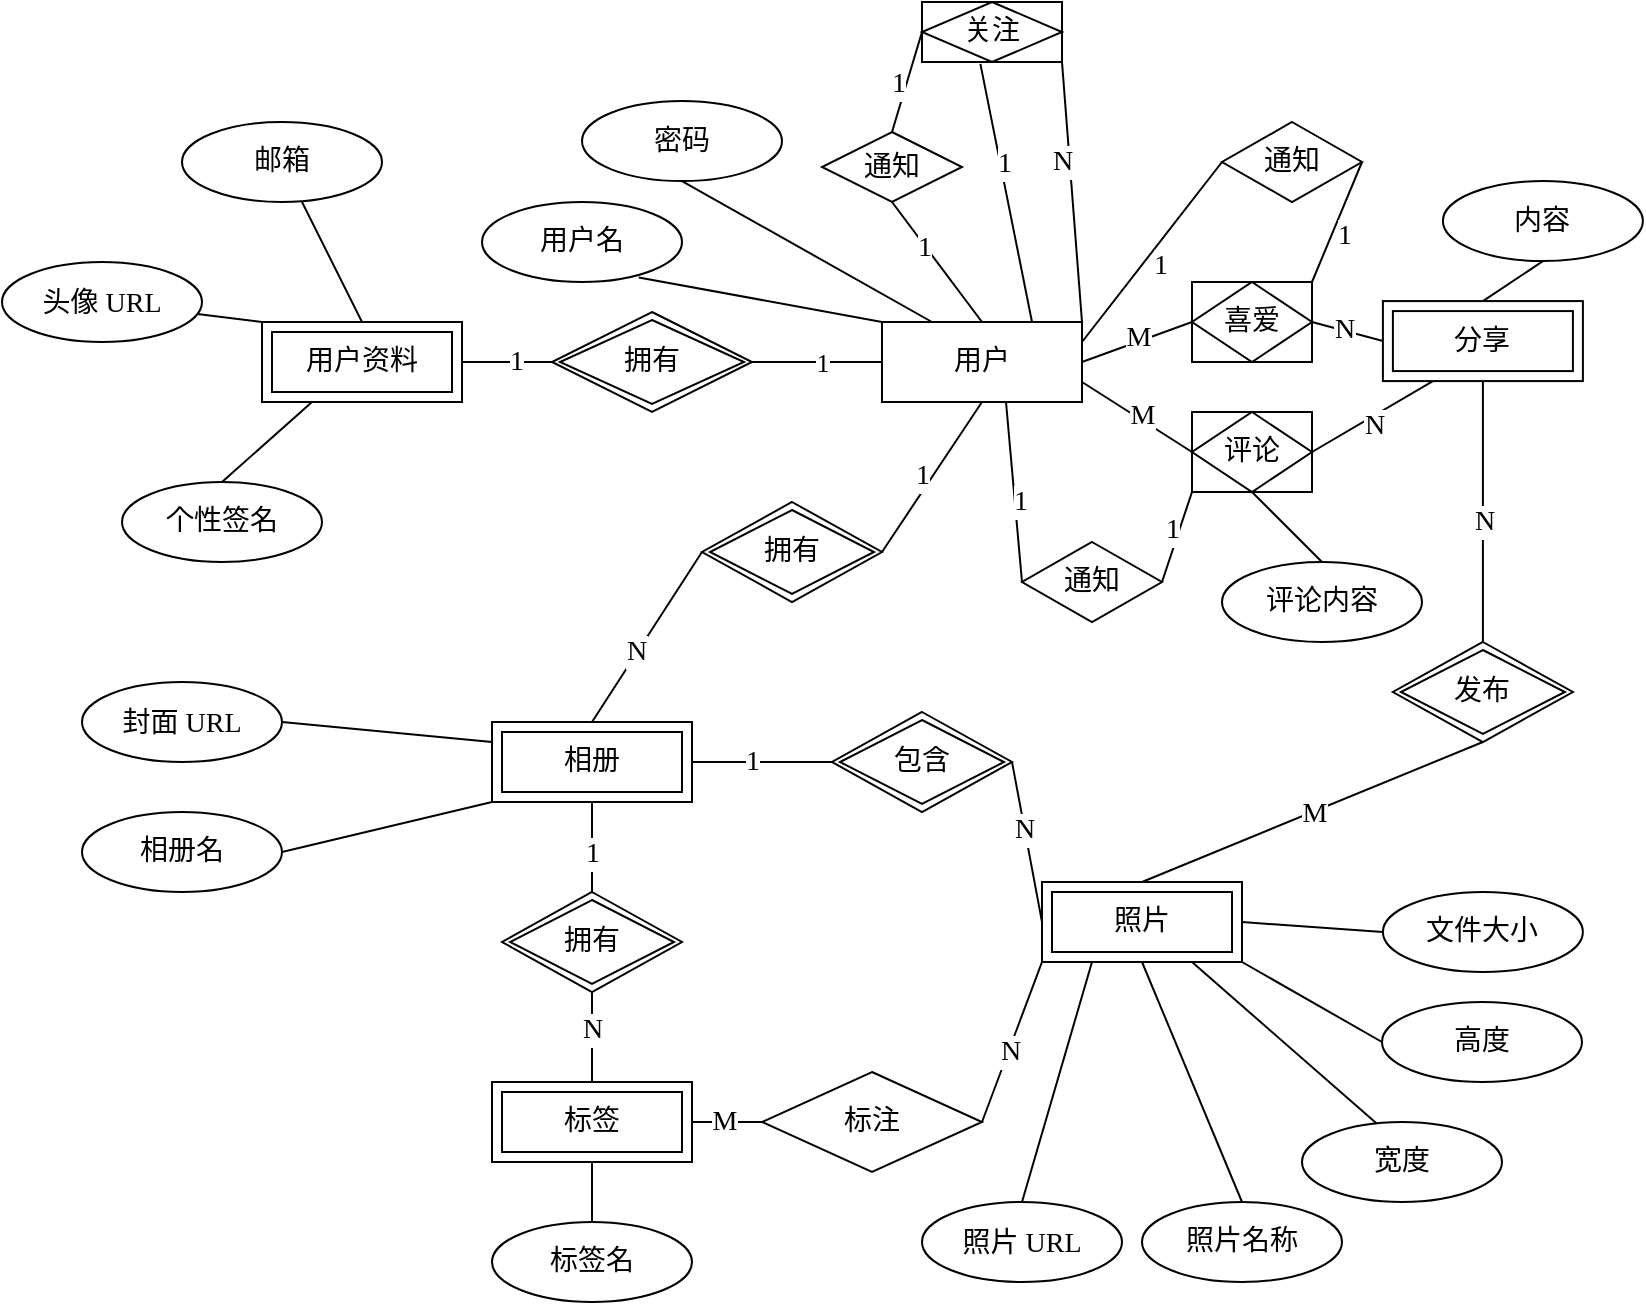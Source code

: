 <mxfile version="21.3.0" type="github">
  <diagram id="R2lEEEUBdFMjLlhIrx00" name="Page-1">
    <mxGraphModel dx="1283" dy="749" grid="1" gridSize="10" guides="1" tooltips="1" connect="1" arrows="1" fold="1" page="1" pageScale="1" pageWidth="850" pageHeight="1100" math="0" shadow="0" extFonts="Permanent Marker^https://fonts.googleapis.com/css?family=Permanent+Marker">
      <root>
        <mxCell id="0" />
        <mxCell id="1" parent="0" />
        <mxCell id="U6xVS8FBkHO1pYgC3Y__-1" value="&lt;font face=&quot;宋体&quot;&gt;&lt;span style=&quot;font-size: 14px;&quot;&gt;用户&lt;/span&gt;&lt;/font&gt;" style="whiteSpace=wrap;html=1;align=center;" parent="1" vertex="1">
          <mxGeometry x="450" y="190" width="100" height="40" as="geometry" />
        </mxCell>
        <mxCell id="U6xVS8FBkHO1pYgC3Y__-4" value="&lt;font face=&quot;宋体&quot;&gt;&lt;font style=&quot;font-size: 14px;&quot;&gt;用户&lt;/font&gt;&lt;font style=&quot;font-size: 14px;&quot;&gt;名&lt;/font&gt;&lt;/font&gt;" style="ellipse;whiteSpace=wrap;html=1;align=center;" parent="1" vertex="1">
          <mxGeometry x="250" y="130" width="100" height="40" as="geometry" />
        </mxCell>
        <mxCell id="U6xVS8FBkHO1pYgC3Y__-5" value="&lt;font face=&quot;宋体&quot;&gt;&lt;span style=&quot;font-size: 14px;&quot;&gt;密码&lt;/span&gt;&lt;/font&gt;" style="ellipse;whiteSpace=wrap;html=1;align=center;" parent="1" vertex="1">
          <mxGeometry x="300" y="79.54" width="100" height="40" as="geometry" />
        </mxCell>
        <mxCell id="U6xVS8FBkHO1pYgC3Y__-6" value="&lt;span style=&quot;font-size: 14px;&quot;&gt;&lt;font face=&quot;宋体&quot;&gt;头像&lt;/font&gt;&lt;font face=&quot;Times New Roman&quot;&gt;&amp;nbsp;URL&lt;/font&gt;&lt;/span&gt;" style="ellipse;whiteSpace=wrap;html=1;align=center;" parent="1" vertex="1">
          <mxGeometry x="10" y="160" width="100" height="40" as="geometry" />
        </mxCell>
        <mxCell id="U6xVS8FBkHO1pYgC3Y__-8" value="&lt;font face=&quot;宋体&quot;&gt;&lt;span style=&quot;font-size: 14px;&quot;&gt;邮箱&lt;/span&gt;&lt;/font&gt;" style="ellipse;whiteSpace=wrap;html=1;align=center;" parent="1" vertex="1">
          <mxGeometry x="100" y="90" width="100" height="40" as="geometry" />
        </mxCell>
        <mxCell id="U6xVS8FBkHO1pYgC3Y__-10" value="&lt;font face=&quot;宋体&quot;&gt;&lt;span style=&quot;font-size: 14px;&quot;&gt;个性签名&lt;/span&gt;&lt;/font&gt;" style="ellipse;whiteSpace=wrap;html=1;align=center;" parent="1" vertex="1">
          <mxGeometry x="70" y="270" width="100" height="40" as="geometry" />
        </mxCell>
        <mxCell id="U6xVS8FBkHO1pYgC3Y__-11" value="" style="endArrow=none;html=1;rounded=0;exitX=0.5;exitY=0;exitDx=0;exitDy=0;" parent="1" source="U6xVS8FBkHO1pYgC3Y__-24" edge="1">
          <mxGeometry relative="1" as="geometry">
            <mxPoint x="190" y="190" as="sourcePoint" />
            <mxPoint x="160" y="130" as="targetPoint" />
          </mxGeometry>
        </mxCell>
        <mxCell id="U6xVS8FBkHO1pYgC3Y__-12" value="" style="endArrow=none;html=1;rounded=0;exitX=0;exitY=0;exitDx=0;exitDy=0;" parent="1" source="U6xVS8FBkHO1pYgC3Y__-24" target="U6xVS8FBkHO1pYgC3Y__-6" edge="1">
          <mxGeometry relative="1" as="geometry">
            <mxPoint x="140" y="190" as="sourcePoint" />
            <mxPoint x="460" y="280" as="targetPoint" />
          </mxGeometry>
        </mxCell>
        <mxCell id="U6xVS8FBkHO1pYgC3Y__-15" value="" style="endArrow=none;html=1;rounded=0;entryX=0.25;entryY=1;entryDx=0;entryDy=0;exitX=0.5;exitY=0;exitDx=0;exitDy=0;" parent="1" source="U6xVS8FBkHO1pYgC3Y__-10" target="U6xVS8FBkHO1pYgC3Y__-24" edge="1">
          <mxGeometry relative="1" as="geometry">
            <mxPoint x="100" y="250" as="sourcePoint" />
            <mxPoint x="165" y="230" as="targetPoint" />
          </mxGeometry>
        </mxCell>
        <mxCell id="U6xVS8FBkHO1pYgC3Y__-16" value="" style="endArrow=none;html=1;rounded=0;exitX=0;exitY=0;exitDx=0;exitDy=0;entryX=0.784;entryY=0.943;entryDx=0;entryDy=0;entryPerimeter=0;" parent="1" source="U6xVS8FBkHO1pYgC3Y__-1" target="U6xVS8FBkHO1pYgC3Y__-4" edge="1">
          <mxGeometry relative="1" as="geometry">
            <mxPoint x="300" y="280" as="sourcePoint" />
            <mxPoint x="393" y="162" as="targetPoint" />
          </mxGeometry>
        </mxCell>
        <mxCell id="U6xVS8FBkHO1pYgC3Y__-17" value="" style="endArrow=none;html=1;rounded=0;entryX=0.5;entryY=1;entryDx=0;entryDy=0;exitX=0.25;exitY=0;exitDx=0;exitDy=0;" parent="1" source="U6xVS8FBkHO1pYgC3Y__-1" target="U6xVS8FBkHO1pYgC3Y__-5" edge="1">
          <mxGeometry relative="1" as="geometry">
            <mxPoint x="300" y="280" as="sourcePoint" />
            <mxPoint x="460" y="280" as="targetPoint" />
          </mxGeometry>
        </mxCell>
        <mxCell id="U6xVS8FBkHO1pYgC3Y__-18" value="" style="endArrow=none;html=1;rounded=0;exitX=1;exitY=0.5;exitDx=0;exitDy=0;entryX=0;entryY=0.5;entryDx=0;entryDy=0;" parent="1" source="U6xVS8FBkHO1pYgC3Y__-24" target="U6xVS8FBkHO1pYgC3Y__-27" edge="1">
          <mxGeometry relative="1" as="geometry">
            <mxPoint x="240" y="210" as="sourcePoint" />
            <mxPoint x="300" y="215" as="targetPoint" />
          </mxGeometry>
        </mxCell>
        <mxCell id="U6xVS8FBkHO1pYgC3Y__-19" value="" style="resizable=0;html=1;whiteSpace=wrap;align=left;verticalAlign=bottom;" parent="U6xVS8FBkHO1pYgC3Y__-18" connectable="0" vertex="1">
          <mxGeometry x="-1" relative="1" as="geometry">
            <mxPoint x="10" y="-10" as="offset" />
          </mxGeometry>
        </mxCell>
        <mxCell id="U6xVS8FBkHO1pYgC3Y__-20" value="" style="resizable=0;html=1;whiteSpace=wrap;align=right;verticalAlign=bottom;" parent="U6xVS8FBkHO1pYgC3Y__-18" connectable="0" vertex="1">
          <mxGeometry x="1" relative="1" as="geometry" />
        </mxCell>
        <mxCell id="U6xVS8FBkHO1pYgC3Y__-58" value="&lt;font face=&quot;Times New Roman&quot; style=&quot;font-size: 14px;&quot;&gt;1&lt;/font&gt;" style="edgeLabel;html=1;align=center;verticalAlign=middle;resizable=0;points=[];" parent="U6xVS8FBkHO1pYgC3Y__-18" vertex="1" connectable="0">
          <mxGeometry x="0.185" relative="1" as="geometry">
            <mxPoint as="offset" />
          </mxGeometry>
        </mxCell>
        <mxCell id="U6xVS8FBkHO1pYgC3Y__-22" value="" style="endArrow=none;html=1;rounded=0;exitX=1;exitY=0.5;exitDx=0;exitDy=0;entryX=0;entryY=0.5;entryDx=0;entryDy=0;" parent="1" source="U6xVS8FBkHO1pYgC3Y__-27" target="U6xVS8FBkHO1pYgC3Y__-1" edge="1">
          <mxGeometry relative="1" as="geometry">
            <mxPoint x="390" y="215" as="sourcePoint" />
            <mxPoint x="460" y="270" as="targetPoint" />
          </mxGeometry>
        </mxCell>
        <mxCell id="U6xVS8FBkHO1pYgC3Y__-57" value="&lt;font face=&quot;Times New Roman&quot; style=&quot;font-size: 13px;&quot;&gt;1&lt;/font&gt;" style="edgeLabel;html=1;align=center;verticalAlign=middle;resizable=0;points=[];" parent="U6xVS8FBkHO1pYgC3Y__-22" vertex="1" connectable="0">
          <mxGeometry x="0.282" y="-4" relative="1" as="geometry">
            <mxPoint x="-7" y="-4" as="offset" />
          </mxGeometry>
        </mxCell>
        <mxCell id="U6xVS8FBkHO1pYgC3Y__-24" value="&lt;font face=&quot;宋体&quot; style=&quot;font-size: 14px;&quot;&gt;用户资料&lt;/font&gt;" style="shape=ext;margin=3;double=1;whiteSpace=wrap;html=1;align=center;" parent="1" vertex="1">
          <mxGeometry x="140" y="190" width="100" height="40" as="geometry" />
        </mxCell>
        <mxCell id="U6xVS8FBkHO1pYgC3Y__-27" value="&lt;font face=&quot;宋体&quot; style=&quot;font-size: 14px;&quot;&gt;拥有&lt;/font&gt;" style="shape=rhombus;double=1;perimeter=rhombusPerimeter;whiteSpace=wrap;html=1;align=center;" parent="1" vertex="1">
          <mxGeometry x="285" y="185" width="100" height="50" as="geometry" />
        </mxCell>
        <mxCell id="U6xVS8FBkHO1pYgC3Y__-28" value="&lt;font face=&quot;宋体&quot;&gt;&lt;span style=&quot;font-size: 14px;&quot;&gt;相册&lt;/span&gt;&lt;/font&gt;" style="shape=ext;margin=3;double=1;whiteSpace=wrap;html=1;align=center;" parent="1" vertex="1">
          <mxGeometry x="255" y="390" width="100" height="40" as="geometry" />
        </mxCell>
        <mxCell id="U6xVS8FBkHO1pYgC3Y__-29" value="&lt;span style=&quot;font-size: 14px;&quot;&gt;&lt;font face=&quot;宋体&quot;&gt;封面&lt;/font&gt;&lt;font face=&quot;Times New Roman&quot;&gt; URL&lt;/font&gt;&lt;/span&gt;" style="ellipse;whiteSpace=wrap;html=1;align=center;" parent="1" vertex="1">
          <mxGeometry x="50" y="370" width="100" height="40" as="geometry" />
        </mxCell>
        <mxCell id="U6xVS8FBkHO1pYgC3Y__-30" value="&lt;font face=&quot;宋体&quot;&gt;&lt;span style=&quot;font-size: 14px;&quot;&gt;相册名&lt;/span&gt;&lt;/font&gt;" style="ellipse;whiteSpace=wrap;html=1;align=center;" parent="1" vertex="1">
          <mxGeometry x="50" y="435" width="100" height="40" as="geometry" />
        </mxCell>
        <mxCell id="U6xVS8FBkHO1pYgC3Y__-31" value="" style="endArrow=none;html=1;rounded=0;entryX=1;entryY=0.5;entryDx=0;entryDy=0;exitX=0;exitY=0.25;exitDx=0;exitDy=0;" parent="1" source="U6xVS8FBkHO1pYgC3Y__-28" target="U6xVS8FBkHO1pYgC3Y__-29" edge="1">
          <mxGeometry relative="1" as="geometry">
            <mxPoint x="210" y="330" as="sourcePoint" />
            <mxPoint x="370" y="330" as="targetPoint" />
          </mxGeometry>
        </mxCell>
        <mxCell id="U6xVS8FBkHO1pYgC3Y__-32" value="" style="endArrow=none;html=1;rounded=0;entryX=1;entryY=0.5;entryDx=0;entryDy=0;exitX=0;exitY=1;exitDx=0;exitDy=0;" parent="1" source="U6xVS8FBkHO1pYgC3Y__-28" target="U6xVS8FBkHO1pYgC3Y__-30" edge="1">
          <mxGeometry relative="1" as="geometry">
            <mxPoint x="210" y="330" as="sourcePoint" />
            <mxPoint x="370" y="330" as="targetPoint" />
          </mxGeometry>
        </mxCell>
        <mxCell id="U6xVS8FBkHO1pYgC3Y__-33" value="&lt;font face=&quot;宋体&quot; style=&quot;font-size: 14px;&quot;&gt;拥有&lt;/font&gt;" style="shape=rhombus;double=1;perimeter=rhombusPerimeter;whiteSpace=wrap;html=1;align=center;" parent="1" vertex="1">
          <mxGeometry x="360" y="280" width="90" height="50" as="geometry" />
        </mxCell>
        <mxCell id="U6xVS8FBkHO1pYgC3Y__-34" value="" style="endArrow=none;html=1;rounded=0;entryX=0.5;entryY=1;entryDx=0;entryDy=0;exitX=1;exitY=0.5;exitDx=0;exitDy=0;" parent="1" source="U6xVS8FBkHO1pYgC3Y__-33" target="U6xVS8FBkHO1pYgC3Y__-1" edge="1">
          <mxGeometry relative="1" as="geometry">
            <mxPoint x="290" y="290" as="sourcePoint" />
            <mxPoint x="450" y="290" as="targetPoint" />
          </mxGeometry>
        </mxCell>
        <mxCell id="U6xVS8FBkHO1pYgC3Y__-60" value="&lt;font face=&quot;Times New Roman&quot; style=&quot;font-size: 14px;&quot;&gt;1&lt;/font&gt;" style="edgeLabel;html=1;align=center;verticalAlign=middle;resizable=0;points=[];" parent="U6xVS8FBkHO1pYgC3Y__-34" vertex="1" connectable="0">
          <mxGeometry x="0.045" y="-2" relative="1" as="geometry">
            <mxPoint x="-8" as="offset" />
          </mxGeometry>
        </mxCell>
        <mxCell id="U6xVS8FBkHO1pYgC3Y__-36" value="" style="endArrow=none;html=1;rounded=0;entryX=0.5;entryY=0;entryDx=0;entryDy=0;exitX=0;exitY=0.5;exitDx=0;exitDy=0;" parent="1" source="U6xVS8FBkHO1pYgC3Y__-33" target="U6xVS8FBkHO1pYgC3Y__-28" edge="1">
          <mxGeometry relative="1" as="geometry">
            <mxPoint x="290" y="290" as="sourcePoint" />
            <mxPoint x="450" y="290" as="targetPoint" />
          </mxGeometry>
        </mxCell>
        <mxCell id="U6xVS8FBkHO1pYgC3Y__-61" value="&lt;font face=&quot;Times New Roman&quot; style=&quot;font-size: 14px;&quot;&gt;N&lt;/font&gt;" style="edgeLabel;html=1;align=center;verticalAlign=middle;resizable=0;points=[];" parent="U6xVS8FBkHO1pYgC3Y__-36" vertex="1" connectable="0">
          <mxGeometry x="0.18" y="-1" relative="1" as="geometry">
            <mxPoint as="offset" />
          </mxGeometry>
        </mxCell>
        <mxCell id="U6xVS8FBkHO1pYgC3Y__-38" value="&lt;font face=&quot;宋体&quot;&gt;&lt;span style=&quot;font-size: 14px;&quot;&gt;照片&lt;/span&gt;&lt;/font&gt;" style="shape=ext;margin=3;double=1;whiteSpace=wrap;html=1;align=center;" parent="1" vertex="1">
          <mxGeometry x="530" y="470" width="100" height="40" as="geometry" />
        </mxCell>
        <mxCell id="U6xVS8FBkHO1pYgC3Y__-39" value="&lt;span style=&quot;font-size: 14px;&quot;&gt;&lt;font face=&quot;宋体&quot;&gt;照片&lt;/font&gt;&lt;font face=&quot;Times New Roman&quot;&gt; URL&lt;/font&gt;&lt;/span&gt;" style="ellipse;whiteSpace=wrap;html=1;align=center;" parent="1" vertex="1">
          <mxGeometry x="470" y="630" width="100" height="40" as="geometry" />
        </mxCell>
        <mxCell id="U6xVS8FBkHO1pYgC3Y__-40" value="&lt;font face=&quot;宋体&quot;&gt;&lt;span style=&quot;font-size: 14px;&quot;&gt;宽度&lt;/span&gt;&lt;/font&gt;" style="ellipse;whiteSpace=wrap;html=1;align=center;" parent="1" vertex="1">
          <mxGeometry x="660" y="590" width="100" height="40" as="geometry" />
        </mxCell>
        <mxCell id="U6xVS8FBkHO1pYgC3Y__-41" value="&lt;font face=&quot;宋体&quot;&gt;&lt;span style=&quot;font-size: 14px;&quot;&gt;高度&lt;/span&gt;&lt;/font&gt;" style="ellipse;whiteSpace=wrap;html=1;align=center;" parent="1" vertex="1">
          <mxGeometry x="700" y="530" width="100" height="40" as="geometry" />
        </mxCell>
        <mxCell id="U6xVS8FBkHO1pYgC3Y__-42" value="" style="endArrow=none;html=1;rounded=0;exitX=0.5;exitY=0;exitDx=0;exitDy=0;entryX=0.25;entryY=1;entryDx=0;entryDy=0;" parent="1" source="U6xVS8FBkHO1pYgC3Y__-39" target="U6xVS8FBkHO1pYgC3Y__-38" edge="1">
          <mxGeometry relative="1" as="geometry">
            <mxPoint x="250" y="440" as="sourcePoint" />
            <mxPoint x="410" y="440" as="targetPoint" />
          </mxGeometry>
        </mxCell>
        <mxCell id="U6xVS8FBkHO1pYgC3Y__-44" value="" style="endArrow=none;html=1;rounded=0;exitX=0.372;exitY=0.017;exitDx=0;exitDy=0;exitPerimeter=0;entryX=0.75;entryY=1;entryDx=0;entryDy=0;" parent="1" source="U6xVS8FBkHO1pYgC3Y__-40" target="U6xVS8FBkHO1pYgC3Y__-38" edge="1">
          <mxGeometry relative="1" as="geometry">
            <mxPoint x="250" y="440" as="sourcePoint" />
            <mxPoint x="610" y="500" as="targetPoint" />
          </mxGeometry>
        </mxCell>
        <mxCell id="U6xVS8FBkHO1pYgC3Y__-45" value="" style="endArrow=none;html=1;rounded=0;exitX=0;exitY=0.5;exitDx=0;exitDy=0;entryX=1;entryY=1;entryDx=0;entryDy=0;" parent="1" source="U6xVS8FBkHO1pYgC3Y__-41" target="U6xVS8FBkHO1pYgC3Y__-38" edge="1">
          <mxGeometry relative="1" as="geometry">
            <mxPoint x="250" y="440" as="sourcePoint" />
            <mxPoint x="410" y="440" as="targetPoint" />
          </mxGeometry>
        </mxCell>
        <mxCell id="U6xVS8FBkHO1pYgC3Y__-46" value="&lt;font face=&quot;宋体&quot;&gt;&lt;span style=&quot;font-size: 14px;&quot;&gt;文件大小&lt;/span&gt;&lt;/font&gt;" style="ellipse;whiteSpace=wrap;html=1;align=center;" parent="1" vertex="1">
          <mxGeometry x="700.45" y="475" width="100" height="40" as="geometry" />
        </mxCell>
        <mxCell id="U6xVS8FBkHO1pYgC3Y__-47" value="" style="endArrow=none;html=1;rounded=0;exitX=0;exitY=0.5;exitDx=0;exitDy=0;entryX=1;entryY=0.5;entryDx=0;entryDy=0;" parent="1" source="U6xVS8FBkHO1pYgC3Y__-46" target="U6xVS8FBkHO1pYgC3Y__-38" edge="1">
          <mxGeometry relative="1" as="geometry">
            <mxPoint x="697.2" y="459.56" as="sourcePoint" />
            <mxPoint x="630" y="470" as="targetPoint" />
          </mxGeometry>
        </mxCell>
        <mxCell id="U6xVS8FBkHO1pYgC3Y__-48" value="&lt;font face=&quot;宋体&quot; style=&quot;font-size: 14px;&quot;&gt;包含&lt;/font&gt;" style="shape=rhombus;double=1;perimeter=rhombusPerimeter;whiteSpace=wrap;html=1;align=center;" parent="1" vertex="1">
          <mxGeometry x="425" y="385" width="90" height="50" as="geometry" />
        </mxCell>
        <mxCell id="U6xVS8FBkHO1pYgC3Y__-53" value="" style="endArrow=none;html=1;rounded=0;entryX=0;entryY=0.5;entryDx=0;entryDy=0;exitX=1;exitY=0.5;exitDx=0;exitDy=0;" parent="1" source="U6xVS8FBkHO1pYgC3Y__-28" target="U6xVS8FBkHO1pYgC3Y__-48" edge="1">
          <mxGeometry relative="1" as="geometry">
            <mxPoint x="120" y="370" as="sourcePoint" />
            <mxPoint x="280" y="370" as="targetPoint" />
          </mxGeometry>
        </mxCell>
        <mxCell id="U6xVS8FBkHO1pYgC3Y__-54" value="&lt;font face=&quot;Times New Roman&quot; style=&quot;font-size: 14px;&quot;&gt;1&lt;/font&gt;" style="edgeLabel;html=1;align=center;verticalAlign=middle;resizable=0;points=[];" parent="U6xVS8FBkHO1pYgC3Y__-53" vertex="1" connectable="0">
          <mxGeometry x="-0.432" relative="1" as="geometry">
            <mxPoint x="10" as="offset" />
          </mxGeometry>
        </mxCell>
        <mxCell id="U6xVS8FBkHO1pYgC3Y__-55" value="" style="endArrow=none;html=1;rounded=0;exitX=0;exitY=0.5;exitDx=0;exitDy=0;entryX=1;entryY=0.5;entryDx=0;entryDy=0;" parent="1" source="U6xVS8FBkHO1pYgC3Y__-38" target="U6xVS8FBkHO1pYgC3Y__-48" edge="1">
          <mxGeometry relative="1" as="geometry">
            <mxPoint x="120" y="450" as="sourcePoint" />
            <mxPoint x="280" y="450" as="targetPoint" />
          </mxGeometry>
        </mxCell>
        <mxCell id="U6xVS8FBkHO1pYgC3Y__-56" value="&lt;font face=&quot;Times New Roman&quot; style=&quot;font-size: 14px;&quot;&gt;N&lt;/font&gt;" style="edgeLabel;html=1;align=center;verticalAlign=middle;resizable=0;points=[];" parent="U6xVS8FBkHO1pYgC3Y__-55" vertex="1" connectable="0">
          <mxGeometry x="0.167" relative="1" as="geometry">
            <mxPoint as="offset" />
          </mxGeometry>
        </mxCell>
        <mxCell id="U6xVS8FBkHO1pYgC3Y__-62" value="&lt;font face=&quot;宋体&quot;&gt;&lt;span style=&quot;font-size: 14px;&quot;&gt;照片名称&lt;/span&gt;&lt;/font&gt;" style="ellipse;whiteSpace=wrap;html=1;align=center;" parent="1" vertex="1">
          <mxGeometry x="580" y="630" width="100" height="40" as="geometry" />
        </mxCell>
        <mxCell id="U6xVS8FBkHO1pYgC3Y__-63" value="" style="endArrow=none;html=1;rounded=0;exitX=0.5;exitY=0;exitDx=0;exitDy=0;entryX=0.5;entryY=1;entryDx=0;entryDy=0;" parent="1" source="U6xVS8FBkHO1pYgC3Y__-62" target="U6xVS8FBkHO1pYgC3Y__-38" edge="1">
          <mxGeometry relative="1" as="geometry">
            <mxPoint x="707" y="581" as="sourcePoint" />
            <mxPoint x="626" y="520" as="targetPoint" />
          </mxGeometry>
        </mxCell>
        <mxCell id="U6xVS8FBkHO1pYgC3Y__-64" value="&lt;font face=&quot;宋体&quot;&gt;&lt;span style=&quot;font-size: 14px;&quot;&gt;标签&lt;/span&gt;&lt;/font&gt;" style="shape=ext;margin=3;double=1;whiteSpace=wrap;html=1;align=center;" parent="1" vertex="1">
          <mxGeometry x="255" y="570" width="100" height="40" as="geometry" />
        </mxCell>
        <mxCell id="U6xVS8FBkHO1pYgC3Y__-65" value="&lt;font face=&quot;宋体&quot;&gt;&lt;span style=&quot;font-size: 14px;&quot;&gt;标签名&lt;/span&gt;&lt;/font&gt;" style="ellipse;whiteSpace=wrap;html=1;align=center;" parent="1" vertex="1">
          <mxGeometry x="255" y="640" width="100" height="40" as="geometry" />
        </mxCell>
        <mxCell id="U6xVS8FBkHO1pYgC3Y__-66" value="" style="endArrow=none;html=1;rounded=0;exitX=0.5;exitY=0;exitDx=0;exitDy=0;entryX=0.5;entryY=1;entryDx=0;entryDy=0;" parent="1" source="U6xVS8FBkHO1pYgC3Y__-65" target="U6xVS8FBkHO1pYgC3Y__-64" edge="1">
          <mxGeometry relative="1" as="geometry">
            <mxPoint x="160" y="530" as="sourcePoint" />
            <mxPoint x="320" y="530" as="targetPoint" />
          </mxGeometry>
        </mxCell>
        <mxCell id="U6xVS8FBkHO1pYgC3Y__-67" value="&lt;font face=&quot;宋体&quot; style=&quot;font-size: 14px;&quot;&gt;拥有&lt;/font&gt;" style="shape=rhombus;double=1;perimeter=rhombusPerimeter;whiteSpace=wrap;html=1;align=center;" parent="1" vertex="1">
          <mxGeometry x="260" y="475" width="90" height="50" as="geometry" />
        </mxCell>
        <mxCell id="U6xVS8FBkHO1pYgC3Y__-68" value="" style="endArrow=none;html=1;rounded=0;entryX=0.5;entryY=0;entryDx=0;entryDy=0;exitX=0.5;exitY=1;exitDx=0;exitDy=0;" parent="1" source="U6xVS8FBkHO1pYgC3Y__-28" target="U6xVS8FBkHO1pYgC3Y__-67" edge="1">
          <mxGeometry relative="1" as="geometry">
            <mxPoint x="365" y="420" as="sourcePoint" />
            <mxPoint x="410" y="420" as="targetPoint" />
          </mxGeometry>
        </mxCell>
        <mxCell id="U6xVS8FBkHO1pYgC3Y__-69" value="&lt;font face=&quot;Times New Roman&quot; style=&quot;font-size: 14px;&quot;&gt;1&lt;/font&gt;" style="edgeLabel;html=1;align=center;verticalAlign=middle;resizable=0;points=[];" parent="U6xVS8FBkHO1pYgC3Y__-68" vertex="1" connectable="0">
          <mxGeometry x="-0.432" relative="1" as="geometry">
            <mxPoint y="13" as="offset" />
          </mxGeometry>
        </mxCell>
        <mxCell id="U6xVS8FBkHO1pYgC3Y__-70" value="" style="endArrow=none;html=1;rounded=0;exitX=0.5;exitY=0;exitDx=0;exitDy=0;entryX=0.5;entryY=1;entryDx=0;entryDy=0;" parent="1" source="U6xVS8FBkHO1pYgC3Y__-64" target="U6xVS8FBkHO1pYgC3Y__-67" edge="1">
          <mxGeometry relative="1" as="geometry">
            <mxPoint x="345" y="559.44" as="sourcePoint" />
            <mxPoint x="305" y="559.44" as="targetPoint" />
          </mxGeometry>
        </mxCell>
        <mxCell id="U6xVS8FBkHO1pYgC3Y__-71" value="&lt;font face=&quot;Times New Roman&quot; style=&quot;font-size: 14px;&quot;&gt;N&lt;/font&gt;" style="edgeLabel;html=1;align=center;verticalAlign=middle;resizable=0;points=[];" parent="U6xVS8FBkHO1pYgC3Y__-70" vertex="1" connectable="0">
          <mxGeometry x="0.167" relative="1" as="geometry">
            <mxPoint as="offset" />
          </mxGeometry>
        </mxCell>
        <mxCell id="U6xVS8FBkHO1pYgC3Y__-72" value="&lt;font face=&quot;宋体&quot;&gt;&lt;span style=&quot;font-size: 14px;&quot;&gt;标注&lt;/span&gt;&lt;/font&gt;" style="shape=rhombus;perimeter=rhombusPerimeter;whiteSpace=wrap;html=1;align=center;" parent="1" vertex="1">
          <mxGeometry x="390" y="565" width="110" height="50" as="geometry" />
        </mxCell>
        <mxCell id="U6xVS8FBkHO1pYgC3Y__-73" value="" style="endArrow=none;html=1;rounded=0;exitX=0;exitY=1;exitDx=0;exitDy=0;entryX=1;entryY=0.5;entryDx=0;entryDy=0;" parent="1" source="U6xVS8FBkHO1pYgC3Y__-38" target="U6xVS8FBkHO1pYgC3Y__-72" edge="1">
          <mxGeometry relative="1" as="geometry">
            <mxPoint x="315" y="660" as="sourcePoint" />
            <mxPoint x="455" y="565" as="targetPoint" />
          </mxGeometry>
        </mxCell>
        <mxCell id="U6xVS8FBkHO1pYgC3Y__-74" value="&lt;font face=&quot;Times New Roman&quot; style=&quot;font-size: 14px;&quot;&gt;N&lt;/font&gt;" style="edgeLabel;html=1;align=center;verticalAlign=middle;resizable=0;points=[];" parent="U6xVS8FBkHO1pYgC3Y__-73" vertex="1" connectable="0">
          <mxGeometry x="0.167" relative="1" as="geometry">
            <mxPoint x="1" y="-2" as="offset" />
          </mxGeometry>
        </mxCell>
        <mxCell id="U6xVS8FBkHO1pYgC3Y__-75" value="" style="endArrow=none;html=1;rounded=0;exitX=0;exitY=0.5;exitDx=0;exitDy=0;entryX=1;entryY=0.5;entryDx=0;entryDy=0;" parent="1" source="U6xVS8FBkHO1pYgC3Y__-72" target="U6xVS8FBkHO1pYgC3Y__-64" edge="1">
          <mxGeometry relative="1" as="geometry">
            <mxPoint x="540" y="440" as="sourcePoint" />
            <mxPoint x="450" y="520" as="targetPoint" />
          </mxGeometry>
        </mxCell>
        <mxCell id="U6xVS8FBkHO1pYgC3Y__-76" value="&lt;font face=&quot;Times New Roman&quot; style=&quot;font-size: 14px;&quot;&gt;M&lt;/font&gt;" style="edgeLabel;html=1;align=center;verticalAlign=middle;resizable=0;points=[];" parent="U6xVS8FBkHO1pYgC3Y__-75" vertex="1" connectable="0">
          <mxGeometry x="0.167" relative="1" as="geometry">
            <mxPoint x="1" as="offset" />
          </mxGeometry>
        </mxCell>
        <mxCell id="U6xVS8FBkHO1pYgC3Y__-77" style="edgeStyle=orthogonalEdgeStyle;rounded=0;orthogonalLoop=1;jettySize=auto;html=1;exitX=0.5;exitY=1;exitDx=0;exitDy=0;" parent="1" source="U6xVS8FBkHO1pYgC3Y__-72" target="U6xVS8FBkHO1pYgC3Y__-72" edge="1">
          <mxGeometry relative="1" as="geometry" />
        </mxCell>
        <mxCell id="U6xVS8FBkHO1pYgC3Y__-78" value="&lt;font face=&quot;宋体&quot;&gt;&lt;span style=&quot;font-size: 14px;&quot;&gt;分享&lt;/span&gt;&lt;/font&gt;" style="shape=ext;margin=3;double=1;whiteSpace=wrap;html=1;align=center;" parent="1" vertex="1">
          <mxGeometry x="700.45" y="179.54" width="100" height="40" as="geometry" />
        </mxCell>
        <mxCell id="U6xVS8FBkHO1pYgC3Y__-79" value="&lt;font face=&quot;宋体&quot; style=&quot;font-size: 14px;&quot;&gt;发布&lt;/font&gt;" style="shape=rhombus;double=1;perimeter=rhombusPerimeter;whiteSpace=wrap;html=1;align=center;" parent="1" vertex="1">
          <mxGeometry x="705.45" y="350" width="90" height="50" as="geometry" />
        </mxCell>
        <mxCell id="U6xVS8FBkHO1pYgC3Y__-81" value="" style="endArrow=none;html=1;rounded=0;entryX=0.5;entryY=0;entryDx=0;entryDy=0;exitX=0.5;exitY=1;exitDx=0;exitDy=0;" parent="1" source="U6xVS8FBkHO1pYgC3Y__-79" target="U6xVS8FBkHO1pYgC3Y__-38" edge="1">
          <mxGeometry relative="1" as="geometry">
            <mxPoint x="370" y="315" as="sourcePoint" />
            <mxPoint x="315" y="400" as="targetPoint" />
          </mxGeometry>
        </mxCell>
        <mxCell id="U6xVS8FBkHO1pYgC3Y__-82" value="&lt;font face=&quot;Times New Roman&quot; style=&quot;font-size: 14px;&quot;&gt;M&lt;/font&gt;" style="edgeLabel;html=1;align=center;verticalAlign=middle;resizable=0;points=[];" parent="U6xVS8FBkHO1pYgC3Y__-81" vertex="1" connectable="0">
          <mxGeometry x="0.18" y="-1" relative="1" as="geometry">
            <mxPoint x="16" y="-5" as="offset" />
          </mxGeometry>
        </mxCell>
        <mxCell id="U6xVS8FBkHO1pYgC3Y__-83" value="" style="endArrow=none;html=1;rounded=0;entryX=0.5;entryY=0;entryDx=0;entryDy=0;exitX=0.5;exitY=1;exitDx=0;exitDy=0;" parent="1" source="U6xVS8FBkHO1pYgC3Y__-78" target="U6xVS8FBkHO1pYgC3Y__-79" edge="1">
          <mxGeometry relative="1" as="geometry">
            <mxPoint x="600" y="310" as="sourcePoint" />
            <mxPoint x="455" y="395" as="targetPoint" />
          </mxGeometry>
        </mxCell>
        <mxCell id="U6xVS8FBkHO1pYgC3Y__-84" value="&lt;font face=&quot;Times New Roman&quot; style=&quot;font-size: 14px;&quot;&gt;N&lt;/font&gt;" style="edgeLabel;html=1;align=center;verticalAlign=middle;resizable=0;points=[];" parent="U6xVS8FBkHO1pYgC3Y__-83" vertex="1" connectable="0">
          <mxGeometry x="0.18" y="-1" relative="1" as="geometry">
            <mxPoint x="1" y="-7" as="offset" />
          </mxGeometry>
        </mxCell>
        <mxCell id="U6xVS8FBkHO1pYgC3Y__-85" value="&lt;font face=&quot;宋体&quot;&gt;&lt;span style=&quot;font-size: 14px;&quot;&gt;内容&lt;/span&gt;&lt;/font&gt;" style="ellipse;whiteSpace=wrap;html=1;align=center;" parent="1" vertex="1">
          <mxGeometry x="730.45" y="119.54" width="100" height="40" as="geometry" />
        </mxCell>
        <mxCell id="U6xVS8FBkHO1pYgC3Y__-86" value="" style="endArrow=none;html=1;rounded=0;exitX=0.5;exitY=0;exitDx=0;exitDy=0;entryX=0.5;entryY=1;entryDx=0;entryDy=0;" parent="1" source="U6xVS8FBkHO1pYgC3Y__-78" target="U6xVS8FBkHO1pYgC3Y__-85" edge="1">
          <mxGeometry relative="1" as="geometry">
            <mxPoint x="460.45" y="324.54" as="sourcePoint" />
            <mxPoint x="710.45" y="149.54" as="targetPoint" />
          </mxGeometry>
        </mxCell>
        <mxCell id="U6xVS8FBkHO1pYgC3Y__-89" value="" style="endArrow=none;html=1;rounded=0;entryX=0;entryY=0.5;entryDx=0;entryDy=0;exitX=1;exitY=0.5;exitDx=0;exitDy=0;" parent="1" source="U6xVS8FBkHO1pYgC3Y__-1" target="SxoQsIVTV5Mz6jUf_GBf-5" edge="1">
          <mxGeometry relative="1" as="geometry">
            <mxPoint x="190" y="380" as="sourcePoint" />
            <mxPoint x="595" y="182.5" as="targetPoint" />
          </mxGeometry>
        </mxCell>
        <mxCell id="U6xVS8FBkHO1pYgC3Y__-91" value="&lt;font face=&quot;Times New Roman&quot;&gt;&lt;span style=&quot;font-size: 14px;&quot;&gt;M&lt;/span&gt;&lt;/font&gt;" style="edgeLabel;html=1;align=center;verticalAlign=middle;resizable=0;points=[];" parent="U6xVS8FBkHO1pYgC3Y__-89" vertex="1" connectable="0">
          <mxGeometry x="0.021" y="2" relative="1" as="geometry">
            <mxPoint as="offset" />
          </mxGeometry>
        </mxCell>
        <mxCell id="U6xVS8FBkHO1pYgC3Y__-90" value="" style="endArrow=none;html=1;rounded=0;exitX=1;exitY=0.5;exitDx=0;exitDy=0;entryX=0;entryY=0.5;entryDx=0;entryDy=0;" parent="1" source="SxoQsIVTV5Mz6jUf_GBf-5" target="U6xVS8FBkHO1pYgC3Y__-78" edge="1">
          <mxGeometry relative="1" as="geometry">
            <mxPoint x="655" y="183" as="sourcePoint" />
            <mxPoint x="670" y="140" as="targetPoint" />
          </mxGeometry>
        </mxCell>
        <mxCell id="U6xVS8FBkHO1pYgC3Y__-92" value="&lt;font face=&quot;Times New Roman&quot; style=&quot;font-size: 14px;&quot;&gt;N&lt;/font&gt;" style="edgeLabel;html=1;align=center;verticalAlign=middle;resizable=0;points=[];" parent="U6xVS8FBkHO1pYgC3Y__-90" vertex="1" connectable="0">
          <mxGeometry x="0.247" y="-1" relative="1" as="geometry">
            <mxPoint x="-6" y="-3" as="offset" />
          </mxGeometry>
        </mxCell>
        <mxCell id="U6xVS8FBkHO1pYgC3Y__-95" value="" style="endArrow=none;html=1;rounded=0;entryX=0.25;entryY=1;entryDx=0;entryDy=0;exitX=1;exitY=0.5;exitDx=0;exitDy=0;" parent="1" source="SxoQsIVTV5Mz6jUf_GBf-6" target="U6xVS8FBkHO1pYgC3Y__-78" edge="1">
          <mxGeometry relative="1" as="geometry">
            <mxPoint x="655" y="242.5" as="sourcePoint" />
            <mxPoint x="705" y="215" as="targetPoint" />
          </mxGeometry>
        </mxCell>
        <mxCell id="U6xVS8FBkHO1pYgC3Y__-96" value="&lt;font face=&quot;Times New Roman&quot; style=&quot;font-size: 14px;&quot;&gt;N&lt;/font&gt;" style="edgeLabel;html=1;align=center;verticalAlign=middle;resizable=0;points=[];" parent="U6xVS8FBkHO1pYgC3Y__-95" vertex="1" connectable="0">
          <mxGeometry x="0.247" y="-1" relative="1" as="geometry">
            <mxPoint x="-7" y="8" as="offset" />
          </mxGeometry>
        </mxCell>
        <mxCell id="U6xVS8FBkHO1pYgC3Y__-97" value="" style="endArrow=none;html=1;rounded=0;entryX=0;entryY=0.5;entryDx=0;entryDy=0;exitX=1;exitY=0.75;exitDx=0;exitDy=0;" parent="1" source="U6xVS8FBkHO1pYgC3Y__-1" target="SxoQsIVTV5Mz6jUf_GBf-6" edge="1">
          <mxGeometry relative="1" as="geometry">
            <mxPoint x="560" y="210" as="sourcePoint" />
            <mxPoint x="595" y="242.5" as="targetPoint" />
          </mxGeometry>
        </mxCell>
        <mxCell id="U6xVS8FBkHO1pYgC3Y__-98" value="&lt;font face=&quot;Times New Roman&quot;&gt;&lt;span style=&quot;font-size: 14px;&quot;&gt;M&lt;/span&gt;&lt;/font&gt;" style="edgeLabel;html=1;align=center;verticalAlign=middle;resizable=0;points=[];" parent="U6xVS8FBkHO1pYgC3Y__-97" vertex="1" connectable="0">
          <mxGeometry x="0.021" y="2" relative="1" as="geometry">
            <mxPoint as="offset" />
          </mxGeometry>
        </mxCell>
        <mxCell id="U6xVS8FBkHO1pYgC3Y__-99" value="&lt;font face=&quot;宋体&quot;&gt;&lt;span style=&quot;font-size: 14px;&quot;&gt;评论内容&lt;/span&gt;&lt;/font&gt;" style="ellipse;whiteSpace=wrap;html=1;align=center;" parent="1" vertex="1">
          <mxGeometry x="620" y="310" width="100" height="40" as="geometry" />
        </mxCell>
        <mxCell id="U6xVS8FBkHO1pYgC3Y__-100" value="" style="endArrow=none;html=1;rounded=0;exitX=0.5;exitY=1;exitDx=0;exitDy=0;entryX=0.5;entryY=0;entryDx=0;entryDy=0;" parent="1" source="SxoQsIVTV5Mz6jUf_GBf-6" target="U6xVS8FBkHO1pYgC3Y__-99" edge="1">
          <mxGeometry relative="1" as="geometry">
            <mxPoint x="625" y="265" as="sourcePoint" />
            <mxPoint x="350" y="410" as="targetPoint" />
          </mxGeometry>
        </mxCell>
        <mxCell id="U6xVS8FBkHO1pYgC3Y__-106" value="" style="endArrow=none;html=1;rounded=0;exitX=0.417;exitY=1.032;exitDx=0;exitDy=0;entryX=0.75;entryY=0;entryDx=0;entryDy=0;exitPerimeter=0;" parent="1" source="SxoQsIVTV5Mz6jUf_GBf-4" target="U6xVS8FBkHO1pYgC3Y__-1" edge="1">
          <mxGeometry relative="1" as="geometry">
            <mxPoint x="520" y="92.5" as="sourcePoint" />
            <mxPoint x="520" y="340" as="targetPoint" />
          </mxGeometry>
        </mxCell>
        <mxCell id="U6xVS8FBkHO1pYgC3Y__-111" value="&lt;font face=&quot;Times New Roman&quot; style=&quot;font-size: 14px;&quot;&gt;1&lt;/font&gt;" style="edgeLabel;html=1;align=center;verticalAlign=middle;resizable=0;points=[];" parent="U6xVS8FBkHO1pYgC3Y__-106" vertex="1" connectable="0">
          <mxGeometry x="-0.054" y="1" relative="1" as="geometry">
            <mxPoint x="-2" y="-11" as="offset" />
          </mxGeometry>
        </mxCell>
        <mxCell id="U6xVS8FBkHO1pYgC3Y__-107" value="" style="endArrow=none;html=1;rounded=0;entryX=1;entryY=1;entryDx=0;entryDy=0;exitX=1;exitY=0;exitDx=0;exitDy=0;" parent="1" source="U6xVS8FBkHO1pYgC3Y__-1" target="SxoQsIVTV5Mz6jUf_GBf-4" edge="1">
          <mxGeometry relative="1" as="geometry">
            <mxPoint x="525" y="190" as="sourcePoint" />
            <mxPoint x="600" y="92.5" as="targetPoint" />
          </mxGeometry>
        </mxCell>
        <mxCell id="U6xVS8FBkHO1pYgC3Y__-112" value="&lt;font face=&quot;Times New Roman&quot; style=&quot;font-size: 14px;&quot;&gt;N&lt;/font&gt;" style="edgeLabel;html=1;align=center;verticalAlign=middle;resizable=0;points=[];" parent="U6xVS8FBkHO1pYgC3Y__-107" vertex="1" connectable="0">
          <mxGeometry x="-0.006" y="-2" relative="1" as="geometry">
            <mxPoint x="-7" y="-15" as="offset" />
          </mxGeometry>
        </mxCell>
        <mxCell id="SxoQsIVTV5Mz6jUf_GBf-4" value="&lt;font face=&quot;宋体&quot; style=&quot;font-size: 14px;&quot;&gt;关注&lt;/font&gt;" style="shape=associativeEntity;whiteSpace=wrap;html=1;align=center;" vertex="1" parent="1">
          <mxGeometry x="470" y="30" width="70" height="30" as="geometry" />
        </mxCell>
        <mxCell id="SxoQsIVTV5Mz6jUf_GBf-5" value="&lt;font style=&quot;font-size: 14px;&quot; face=&quot;宋体&quot;&gt;喜爱&lt;/font&gt;" style="shape=associativeEntity;whiteSpace=wrap;html=1;align=center;" vertex="1" parent="1">
          <mxGeometry x="605" y="170" width="60" height="40" as="geometry" />
        </mxCell>
        <mxCell id="SxoQsIVTV5Mz6jUf_GBf-6" value="&lt;font face=&quot;宋体&quot; style=&quot;font-size: 14px;&quot;&gt;评论&lt;/font&gt;" style="shape=associativeEntity;whiteSpace=wrap;html=1;align=center;" vertex="1" parent="1">
          <mxGeometry x="605" y="235" width="60" height="40" as="geometry" />
        </mxCell>
        <mxCell id="SxoQsIVTV5Mz6jUf_GBf-11" value="&lt;font face=&quot;宋体&quot;&gt;&lt;span style=&quot;font-size: 14px;&quot;&gt;通知&lt;/span&gt;&lt;/font&gt;" style="shape=rhombus;perimeter=rhombusPerimeter;whiteSpace=wrap;html=1;align=center;" vertex="1" parent="1">
          <mxGeometry x="420" y="95" width="70" height="35" as="geometry" />
        </mxCell>
        <mxCell id="SxoQsIVTV5Mz6jUf_GBf-12" value="" style="endArrow=none;html=1;rounded=0;exitX=0.5;exitY=0;exitDx=0;exitDy=0;entryX=0.5;entryY=1;entryDx=0;entryDy=0;" edge="1" parent="1" source="U6xVS8FBkHO1pYgC3Y__-1" target="SxoQsIVTV5Mz6jUf_GBf-11">
          <mxGeometry relative="1" as="geometry">
            <mxPoint x="460" y="315" as="sourcePoint" />
            <mxPoint x="460" y="125" as="targetPoint" />
          </mxGeometry>
        </mxCell>
        <mxCell id="SxoQsIVTV5Mz6jUf_GBf-13" value="&lt;font face=&quot;Times New Roman&quot; style=&quot;font-size: 14px;&quot;&gt;1&lt;/font&gt;" style="edgeLabel;html=1;align=center;verticalAlign=middle;resizable=0;points=[];" vertex="1" connectable="0" parent="SxoQsIVTV5Mz6jUf_GBf-12">
          <mxGeometry x="0.045" y="-2" relative="1" as="geometry">
            <mxPoint x="-7" y="-5" as="offset" />
          </mxGeometry>
        </mxCell>
        <mxCell id="SxoQsIVTV5Mz6jUf_GBf-14" value="" style="endArrow=none;html=1;rounded=0;entryX=0;entryY=0.5;entryDx=0;entryDy=0;exitX=0.5;exitY=0;exitDx=0;exitDy=0;" edge="1" parent="1" source="SxoQsIVTV5Mz6jUf_GBf-11" target="SxoQsIVTV5Mz6jUf_GBf-4">
          <mxGeometry relative="1" as="geometry">
            <mxPoint x="510" y="200" as="sourcePoint" />
            <mxPoint x="540" y="135" as="targetPoint" />
          </mxGeometry>
        </mxCell>
        <mxCell id="SxoQsIVTV5Mz6jUf_GBf-15" value="&lt;font face=&quot;Times New Roman&quot; style=&quot;font-size: 14px;&quot;&gt;1&lt;/font&gt;" style="edgeLabel;html=1;align=center;verticalAlign=middle;resizable=0;points=[];" vertex="1" connectable="0" parent="SxoQsIVTV5Mz6jUf_GBf-14">
          <mxGeometry x="0.045" y="-2" relative="1" as="geometry">
            <mxPoint x="-7" y="2" as="offset" />
          </mxGeometry>
        </mxCell>
        <mxCell id="SxoQsIVTV5Mz6jUf_GBf-16" value="&lt;font face=&quot;宋体&quot;&gt;&lt;span style=&quot;font-size: 14px;&quot;&gt;通知&lt;/span&gt;&lt;/font&gt;" style="shape=rhombus;perimeter=rhombusPerimeter;whiteSpace=wrap;html=1;align=center;" vertex="1" parent="1">
          <mxGeometry x="520" y="300" width="70" height="40" as="geometry" />
        </mxCell>
        <mxCell id="SxoQsIVTV5Mz6jUf_GBf-17" value="" style="endArrow=none;html=1;rounded=0;exitX=0;exitY=1;exitDx=0;exitDy=0;entryX=1;entryY=0.5;entryDx=0;entryDy=0;" edge="1" parent="1" source="SxoQsIVTV5Mz6jUf_GBf-6" target="SxoQsIVTV5Mz6jUf_GBf-16">
          <mxGeometry relative="1" as="geometry">
            <mxPoint x="560" y="380" as="sourcePoint" />
            <mxPoint x="520" y="315" as="targetPoint" />
          </mxGeometry>
        </mxCell>
        <mxCell id="SxoQsIVTV5Mz6jUf_GBf-18" value="&lt;font face=&quot;Times New Roman&quot; style=&quot;font-size: 14px;&quot;&gt;1&lt;/font&gt;" style="edgeLabel;html=1;align=center;verticalAlign=middle;resizable=0;points=[];" vertex="1" connectable="0" parent="SxoQsIVTV5Mz6jUf_GBf-17">
          <mxGeometry x="0.045" y="-2" relative="1" as="geometry">
            <mxPoint y="-4" as="offset" />
          </mxGeometry>
        </mxCell>
        <mxCell id="SxoQsIVTV5Mz6jUf_GBf-19" value="" style="endArrow=none;html=1;rounded=0;exitX=0;exitY=0.5;exitDx=0;exitDy=0;entryX=0.62;entryY=1;entryDx=0;entryDy=0;entryPerimeter=0;" edge="1" parent="1" source="SxoQsIVTV5Mz6jUf_GBf-16" target="U6xVS8FBkHO1pYgC3Y__-1">
          <mxGeometry relative="1" as="geometry">
            <mxPoint x="510" y="200" as="sourcePoint" />
            <mxPoint x="470" y="135" as="targetPoint" />
          </mxGeometry>
        </mxCell>
        <mxCell id="SxoQsIVTV5Mz6jUf_GBf-20" value="&lt;font face=&quot;Times New Roman&quot; style=&quot;font-size: 14px;&quot;&gt;1&lt;/font&gt;" style="edgeLabel;html=1;align=center;verticalAlign=middle;resizable=0;points=[];" vertex="1" connectable="0" parent="SxoQsIVTV5Mz6jUf_GBf-19">
          <mxGeometry x="0.045" y="-2" relative="1" as="geometry">
            <mxPoint x="1" y="7" as="offset" />
          </mxGeometry>
        </mxCell>
        <mxCell id="SxoQsIVTV5Mz6jUf_GBf-21" value="&lt;font face=&quot;宋体&quot;&gt;&lt;span style=&quot;font-size: 14px;&quot;&gt;通知&lt;/span&gt;&lt;/font&gt;" style="shape=rhombus;perimeter=rhombusPerimeter;whiteSpace=wrap;html=1;align=center;" vertex="1" parent="1">
          <mxGeometry x="620" y="90" width="70" height="40" as="geometry" />
        </mxCell>
        <mxCell id="SxoQsIVTV5Mz6jUf_GBf-22" value="" style="endArrow=none;html=1;rounded=0;exitX=1;exitY=0;exitDx=0;exitDy=0;entryX=1;entryY=0.5;entryDx=0;entryDy=0;" edge="1" parent="1" source="SxoQsIVTV5Mz6jUf_GBf-5" target="SxoQsIVTV5Mz6jUf_GBf-21">
          <mxGeometry relative="1" as="geometry">
            <mxPoint x="530" y="330" as="sourcePoint" />
            <mxPoint x="522" y="240" as="targetPoint" />
          </mxGeometry>
        </mxCell>
        <mxCell id="SxoQsIVTV5Mz6jUf_GBf-23" value="&lt;font face=&quot;Times New Roman&quot; style=&quot;font-size: 14px;&quot;&gt;1&lt;/font&gt;" style="edgeLabel;html=1;align=center;verticalAlign=middle;resizable=0;points=[];" vertex="1" connectable="0" parent="SxoQsIVTV5Mz6jUf_GBf-22">
          <mxGeometry x="0.045" y="-2" relative="1" as="geometry">
            <mxPoint x="1" y="7" as="offset" />
          </mxGeometry>
        </mxCell>
        <mxCell id="SxoQsIVTV5Mz6jUf_GBf-24" value="" style="endArrow=none;html=1;rounded=0;exitX=1;exitY=0.25;exitDx=0;exitDy=0;entryX=0;entryY=0.5;entryDx=0;entryDy=0;" edge="1" parent="1" source="U6xVS8FBkHO1pYgC3Y__-1" target="SxoQsIVTV5Mz6jUf_GBf-21">
          <mxGeometry relative="1" as="geometry">
            <mxPoint x="675" y="180" as="sourcePoint" />
            <mxPoint x="700" y="120" as="targetPoint" />
          </mxGeometry>
        </mxCell>
        <mxCell id="SxoQsIVTV5Mz6jUf_GBf-25" value="&lt;font face=&quot;Times New Roman&quot; style=&quot;font-size: 14px;&quot;&gt;1&lt;/font&gt;" style="edgeLabel;html=1;align=center;verticalAlign=middle;resizable=0;points=[];" vertex="1" connectable="0" parent="SxoQsIVTV5Mz6jUf_GBf-24">
          <mxGeometry x="0.045" y="-2" relative="1" as="geometry">
            <mxPoint x="1" y="7" as="offset" />
          </mxGeometry>
        </mxCell>
      </root>
    </mxGraphModel>
  </diagram>
</mxfile>
